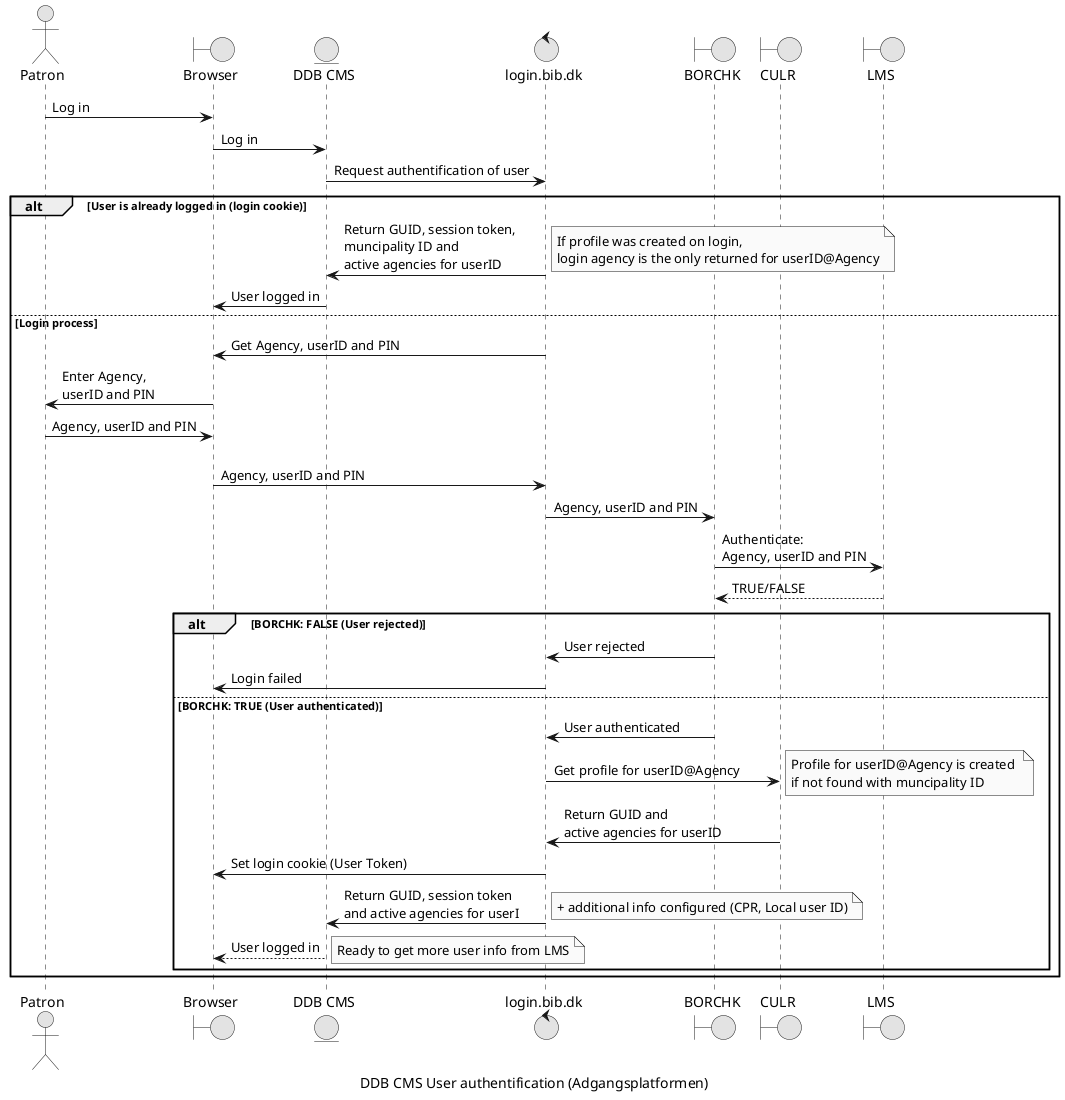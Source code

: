 @startuml
caption DDB CMS User authentification (Adgangsplatformen)
'Single Sign On

' Skinparams '
skinparam monochrome true
'skinparam handwritten true

' Participants
actor Patron
boundary Browser
entity DDBCMS as "DDB CMS"
control login.bib.dk /' "AccessPlatform" '/
boundary BORCHK /' as "Borrower Check" '/
            
boundary CULR
boundary LMS /'as "Library Management System" '/


Patron->Browser: Log in
Browser->DDBCMS: Log in
DDBCMS->login.bib.dk: Request authentification of user

alt User is already logged in (login cookie)
    login.bib.dk->DDBCMS: Return GUID, session token, \nmuncipality ID and \nactive agencies for userID
            note right: If profile was created on login, \nlogin agency is the only returned for userID@Agency
    DDBCMS->Browser: User logged in
else Login process
    login.bib.dk->Browser: Get Agency, userID and PIN
    Browser->Patron: Enter Agency,\nuserID and PIN
    Patron->Browser: Agency, userID and PIN
    Browser->login.bib.dk: \nAgency, userID and PIN

    login.bib.dk->BORCHK: Agency, userID and PIN

    BORCHK->LMS: Authenticate: \nAgency, userID and PIN
    LMS-->BORCHK: TRUE/FALSE

    alt BORCHK: FALSE (User rejected)
        BORCHK->login.bib.dk: User rejected
        login.bib.dk->Browser: Login failed
    else BORCHK: TRUE (User authenticated)
        BORCHK->login.bib.dk: User authenticated
        login.bib.dk->CULR: Get profile for userID@Agency
                               
            note right: Profile for userID@Agency is created \nif not found with muncipality ID
           
        CULR->login.bib.dk: Return GUID and \nactive agencies for userID
        login.bib.dk->Browser: Set login cookie (User Token)
        login.bib.dk->DDBCMS: Return GUID, session token\nand active agencies for userI
            note right:+ additional info configured (CPR, Local user ID)
        DDBCMS-->Browser: User logged in
            note right: Ready to get more user info from LMS
    end
end
@enduml
